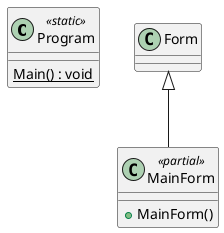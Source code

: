 @startuml
class Program <<static>> {
    {static} Main() : void
}
class MainForm <<partial>> {
    + MainForm()
}
Form <|-- MainForm
class MainForm <<partial>> {
}
@enduml
